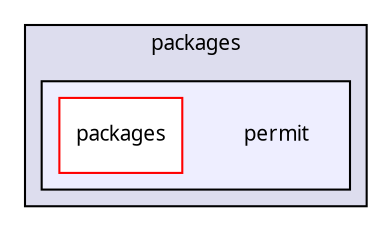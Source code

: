 digraph "packages/permit/" {
  compound=true
  node [ fontsize="10", fontname="FreeSans.ttf"];
  edge [ labelfontsize="10", labelfontname="FreeSans.ttf"];
  subgraph clusterdir_93501a11e921083efbd154e0cdff5f10 {
    graph [ bgcolor="#ddddee", pencolor="black", label="packages" fontname="FreeSans.ttf", fontsize="10", URL="dir_93501a11e921083efbd154e0cdff5f10.html"]
  subgraph clusterdir_5f88a6a098a3b1e62a848fb3343d29dd {
    graph [ bgcolor="#eeeeff", pencolor="black", label="" URL="dir_5f88a6a098a3b1e62a848fb3343d29dd.html"];
    dir_5f88a6a098a3b1e62a848fb3343d29dd [shape=plaintext label="permit"];
    dir_ba817ab0780f95827f843ef49f61c250 [shape=box label="packages" color="red" fillcolor="white" style="filled" URL="dir_ba817ab0780f95827f843ef49f61c250.html"];
  }
  }
}
